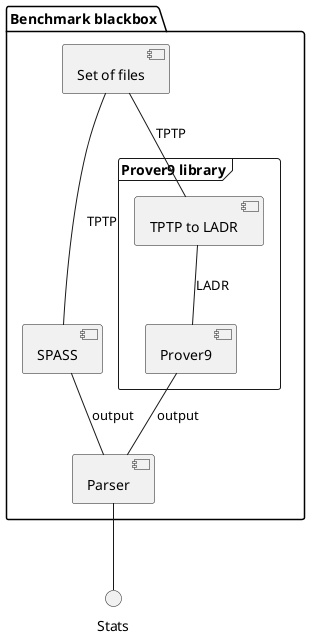 @startuml

package "Benchmark blackbox" {
  [Set of files] as Files
  frame "Prover9 library" {
    [TPTP to LADR] as TPTP_to_LADR
    [Prover9]
  }
  [SPASS]
  [Parser]
}

Files -- TPTP_to_LADR : TPTP
Files -- SPASS : TPTP
TPTP_to_LADR -- Prover9 : LADR
Prover9 -- Parser : output
SPASS -- Parser : output
Parser -- Stats
/' Prover9 -[hidden]- SPASS '/
@enduml
